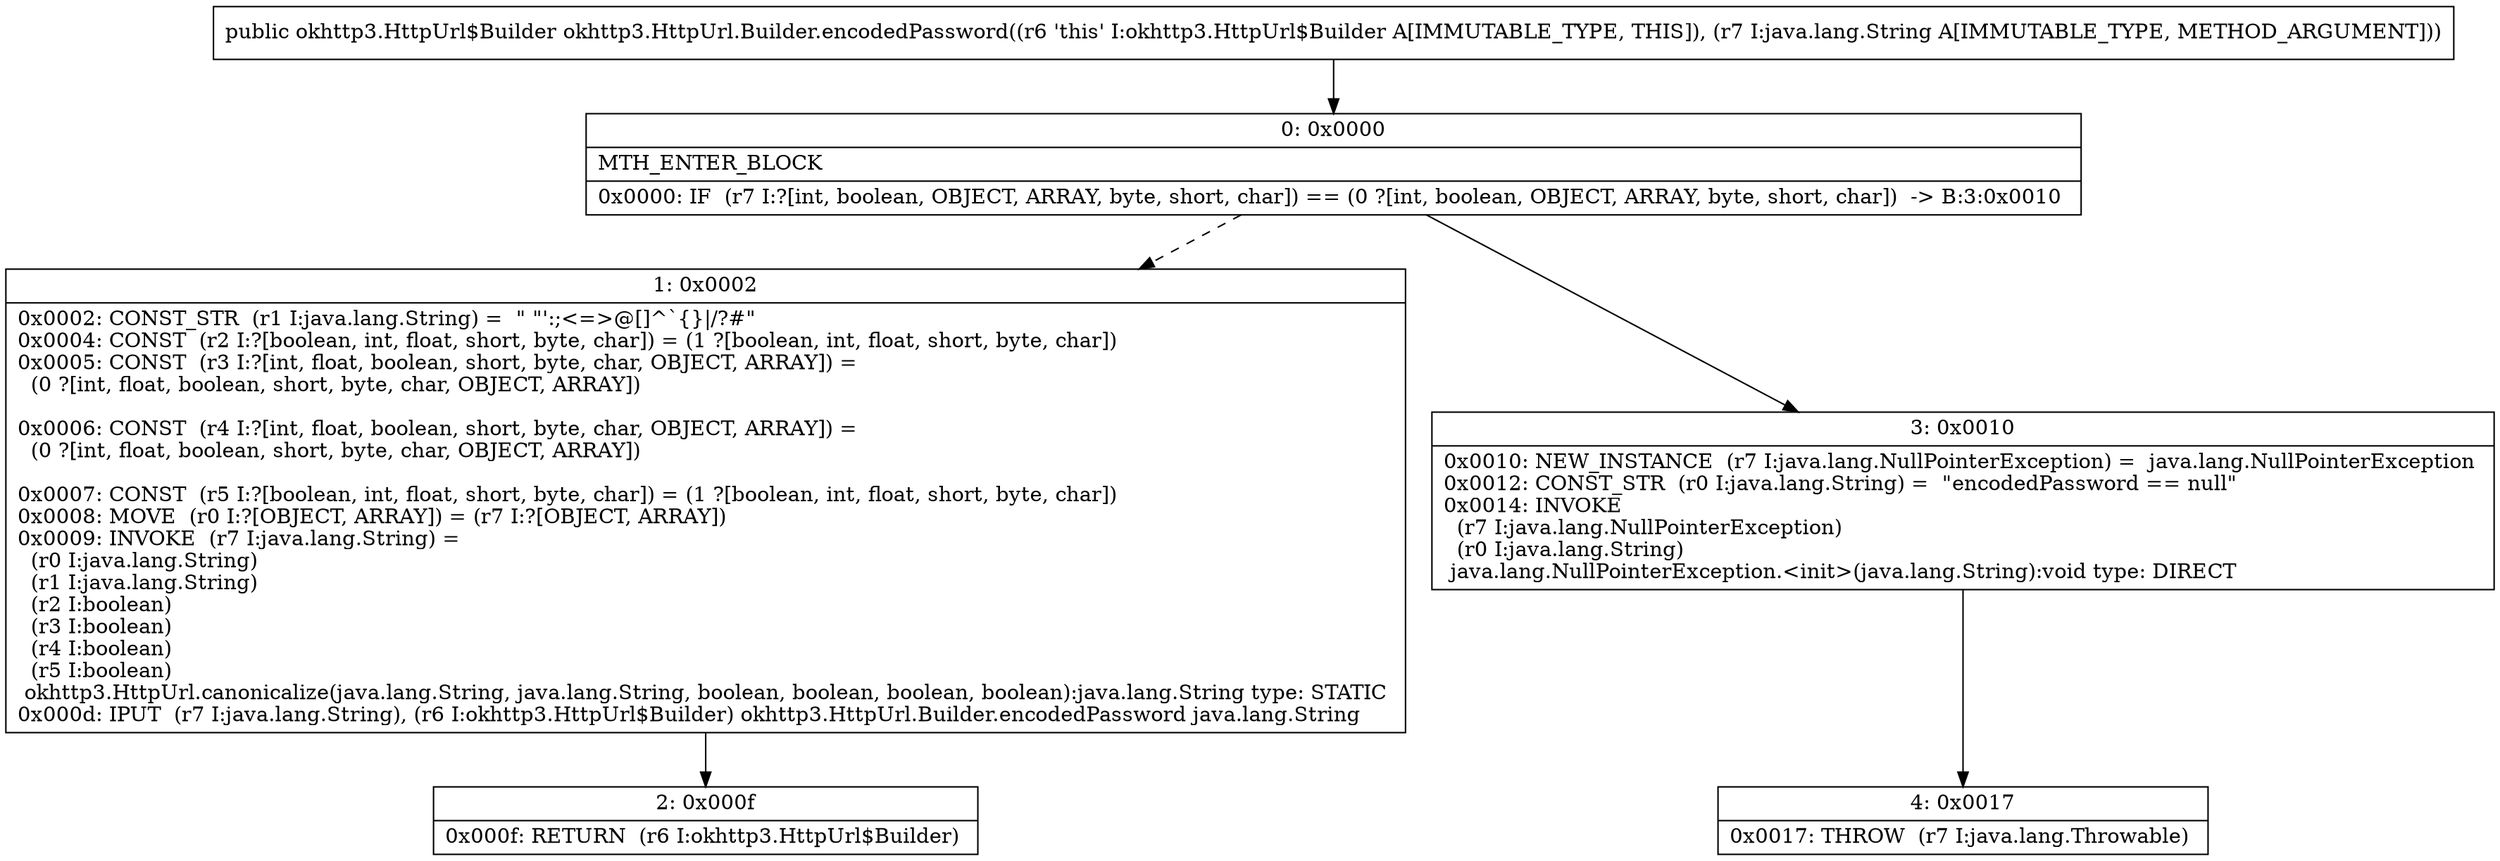digraph "CFG forokhttp3.HttpUrl.Builder.encodedPassword(Ljava\/lang\/String;)Lokhttp3\/HttpUrl$Builder;" {
Node_0 [shape=record,label="{0\:\ 0x0000|MTH_ENTER_BLOCK\l|0x0000: IF  (r7 I:?[int, boolean, OBJECT, ARRAY, byte, short, char]) == (0 ?[int, boolean, OBJECT, ARRAY, byte, short, char])  \-\> B:3:0x0010 \l}"];
Node_1 [shape=record,label="{1\:\ 0x0002|0x0002: CONST_STR  (r1 I:java.lang.String) =  \" \"':;\<=\>@[]^`\{\}\|\/?#\" \l0x0004: CONST  (r2 I:?[boolean, int, float, short, byte, char]) = (1 ?[boolean, int, float, short, byte, char]) \l0x0005: CONST  (r3 I:?[int, float, boolean, short, byte, char, OBJECT, ARRAY]) = \l  (0 ?[int, float, boolean, short, byte, char, OBJECT, ARRAY])\l \l0x0006: CONST  (r4 I:?[int, float, boolean, short, byte, char, OBJECT, ARRAY]) = \l  (0 ?[int, float, boolean, short, byte, char, OBJECT, ARRAY])\l \l0x0007: CONST  (r5 I:?[boolean, int, float, short, byte, char]) = (1 ?[boolean, int, float, short, byte, char]) \l0x0008: MOVE  (r0 I:?[OBJECT, ARRAY]) = (r7 I:?[OBJECT, ARRAY]) \l0x0009: INVOKE  (r7 I:java.lang.String) = \l  (r0 I:java.lang.String)\l  (r1 I:java.lang.String)\l  (r2 I:boolean)\l  (r3 I:boolean)\l  (r4 I:boolean)\l  (r5 I:boolean)\l okhttp3.HttpUrl.canonicalize(java.lang.String, java.lang.String, boolean, boolean, boolean, boolean):java.lang.String type: STATIC \l0x000d: IPUT  (r7 I:java.lang.String), (r6 I:okhttp3.HttpUrl$Builder) okhttp3.HttpUrl.Builder.encodedPassword java.lang.String \l}"];
Node_2 [shape=record,label="{2\:\ 0x000f|0x000f: RETURN  (r6 I:okhttp3.HttpUrl$Builder) \l}"];
Node_3 [shape=record,label="{3\:\ 0x0010|0x0010: NEW_INSTANCE  (r7 I:java.lang.NullPointerException) =  java.lang.NullPointerException \l0x0012: CONST_STR  (r0 I:java.lang.String) =  \"encodedPassword == null\" \l0x0014: INVOKE  \l  (r7 I:java.lang.NullPointerException)\l  (r0 I:java.lang.String)\l java.lang.NullPointerException.\<init\>(java.lang.String):void type: DIRECT \l}"];
Node_4 [shape=record,label="{4\:\ 0x0017|0x0017: THROW  (r7 I:java.lang.Throwable) \l}"];
MethodNode[shape=record,label="{public okhttp3.HttpUrl$Builder okhttp3.HttpUrl.Builder.encodedPassword((r6 'this' I:okhttp3.HttpUrl$Builder A[IMMUTABLE_TYPE, THIS]), (r7 I:java.lang.String A[IMMUTABLE_TYPE, METHOD_ARGUMENT])) }"];
MethodNode -> Node_0;
Node_0 -> Node_1[style=dashed];
Node_0 -> Node_3;
Node_1 -> Node_2;
Node_3 -> Node_4;
}

